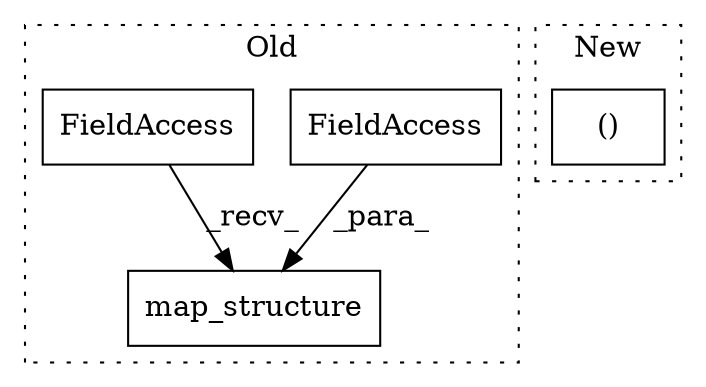 digraph G {
subgraph cluster0 {
1 [label="map_structure" a="32" s="11673,11865" l="14,1" shape="box"];
3 [label="FieldAccess" a="22" s="11687" l="24" shape="box"];
4 [label="FieldAccess" a="22" s="11657" l="15" shape="box"];
label = "Old";
style="dotted";
}
subgraph cluster1 {
2 [label="()" a="106" s="11037" l="35" shape="box"];
label = "New";
style="dotted";
}
3 -> 1 [label="_para_"];
4 -> 1 [label="_recv_"];
}